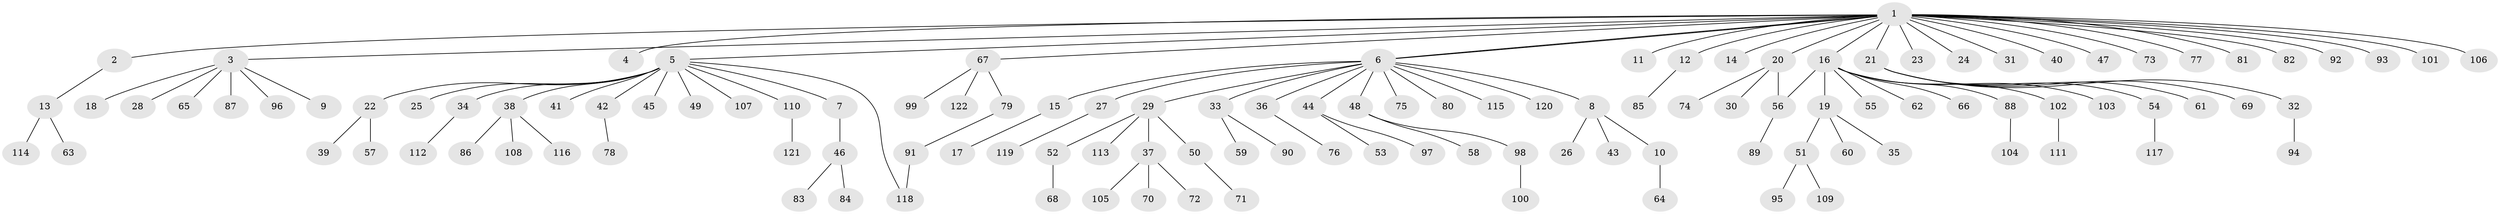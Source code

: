 // Generated by graph-tools (version 1.1) at 2025/01/03/09/25 03:01:52]
// undirected, 122 vertices, 124 edges
graph export_dot {
graph [start="1"]
  node [color=gray90,style=filled];
  1;
  2;
  3;
  4;
  5;
  6;
  7;
  8;
  9;
  10;
  11;
  12;
  13;
  14;
  15;
  16;
  17;
  18;
  19;
  20;
  21;
  22;
  23;
  24;
  25;
  26;
  27;
  28;
  29;
  30;
  31;
  32;
  33;
  34;
  35;
  36;
  37;
  38;
  39;
  40;
  41;
  42;
  43;
  44;
  45;
  46;
  47;
  48;
  49;
  50;
  51;
  52;
  53;
  54;
  55;
  56;
  57;
  58;
  59;
  60;
  61;
  62;
  63;
  64;
  65;
  66;
  67;
  68;
  69;
  70;
  71;
  72;
  73;
  74;
  75;
  76;
  77;
  78;
  79;
  80;
  81;
  82;
  83;
  84;
  85;
  86;
  87;
  88;
  89;
  90;
  91;
  92;
  93;
  94;
  95;
  96;
  97;
  98;
  99;
  100;
  101;
  102;
  103;
  104;
  105;
  106;
  107;
  108;
  109;
  110;
  111;
  112;
  113;
  114;
  115;
  116;
  117;
  118;
  119;
  120;
  121;
  122;
  1 -- 2;
  1 -- 3;
  1 -- 4;
  1 -- 5;
  1 -- 6;
  1 -- 6;
  1 -- 11;
  1 -- 12;
  1 -- 14;
  1 -- 16;
  1 -- 20;
  1 -- 21;
  1 -- 23;
  1 -- 24;
  1 -- 31;
  1 -- 40;
  1 -- 47;
  1 -- 67;
  1 -- 73;
  1 -- 77;
  1 -- 81;
  1 -- 82;
  1 -- 92;
  1 -- 93;
  1 -- 101;
  1 -- 106;
  2 -- 13;
  3 -- 9;
  3 -- 18;
  3 -- 28;
  3 -- 65;
  3 -- 87;
  3 -- 96;
  5 -- 7;
  5 -- 22;
  5 -- 25;
  5 -- 34;
  5 -- 38;
  5 -- 41;
  5 -- 42;
  5 -- 45;
  5 -- 49;
  5 -- 107;
  5 -- 110;
  5 -- 118;
  6 -- 8;
  6 -- 15;
  6 -- 27;
  6 -- 29;
  6 -- 33;
  6 -- 36;
  6 -- 44;
  6 -- 48;
  6 -- 75;
  6 -- 80;
  6 -- 115;
  6 -- 120;
  7 -- 46;
  8 -- 10;
  8 -- 26;
  8 -- 43;
  10 -- 64;
  12 -- 85;
  13 -- 63;
  13 -- 114;
  15 -- 17;
  16 -- 19;
  16 -- 55;
  16 -- 56;
  16 -- 62;
  16 -- 66;
  16 -- 88;
  16 -- 102;
  16 -- 103;
  19 -- 35;
  19 -- 51;
  19 -- 60;
  20 -- 30;
  20 -- 56;
  20 -- 74;
  21 -- 32;
  21 -- 54;
  21 -- 61;
  21 -- 69;
  22 -- 39;
  22 -- 57;
  27 -- 119;
  29 -- 37;
  29 -- 50;
  29 -- 52;
  29 -- 113;
  32 -- 94;
  33 -- 59;
  33 -- 90;
  34 -- 112;
  36 -- 76;
  37 -- 70;
  37 -- 72;
  37 -- 105;
  38 -- 86;
  38 -- 108;
  38 -- 116;
  42 -- 78;
  44 -- 53;
  44 -- 97;
  46 -- 83;
  46 -- 84;
  48 -- 58;
  48 -- 98;
  50 -- 71;
  51 -- 95;
  51 -- 109;
  52 -- 68;
  54 -- 117;
  56 -- 89;
  67 -- 79;
  67 -- 99;
  67 -- 122;
  79 -- 91;
  88 -- 104;
  91 -- 118;
  98 -- 100;
  102 -- 111;
  110 -- 121;
}
